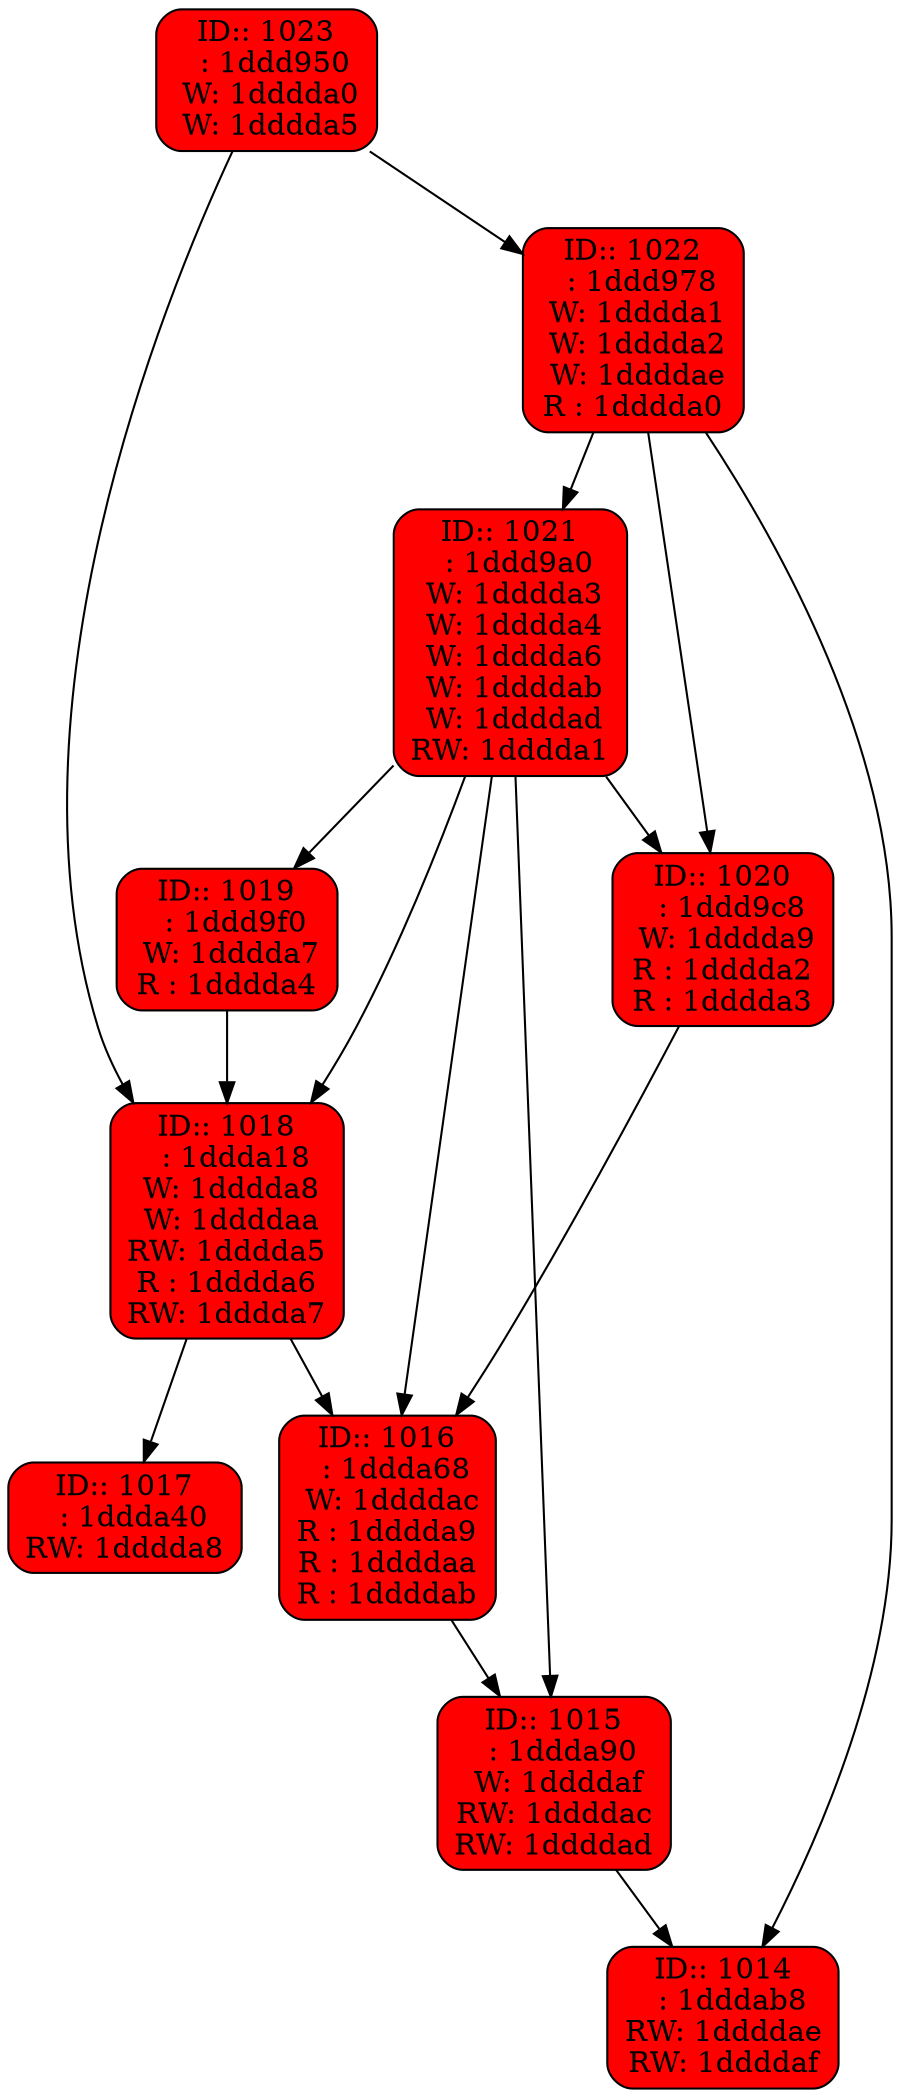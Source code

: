 digraph TaskGraph {
Node_1014 [style=filled fillcolor=red shape="Mrecord" label=<<table border="0" cellpadding="0" cellspacing="0"><tr><td align="center">ID:: 1014</td></tr><tr><td align="center">  : 1dddab8</td></tr><tr><td align="center">RW: 1ddddae</td></tr><tr><td align="center">RW: 1ddddaf</td></tr></table>>];
Node_1015 [style=filled fillcolor=red shape="Mrecord" label=<<table border="0" cellpadding="0" cellspacing="0"><tr><td align="center">ID:: 1015</td></tr><tr><td align="center">  : 1ddda90</td></tr><tr><td align="center"> W: 1ddddaf</td></tr><tr><td align="center">RW: 1ddddac</td></tr><tr><td align="center">RW: 1ddddad</td></tr></table>>];
Node_1015 -> Node_1014;
Node_1016 [style=filled fillcolor=red shape="Mrecord" label=<<table border="0" cellpadding="0" cellspacing="0"><tr><td align="center">ID:: 1016</td></tr><tr><td align="center">  : 1ddda68</td></tr><tr><td align="center"> W: 1ddddac</td></tr><tr><td align="center">R : 1dddda9</td></tr><tr><td align="center">R : 1ddddaa</td></tr><tr><td align="center">R : 1ddddab</td></tr></table>>];
Node_1016 -> Node_1015;
Node_1017 [style=filled fillcolor=red shape="Mrecord" label=<<table border="0" cellpadding="0" cellspacing="0"><tr><td align="center">ID:: 1017</td></tr><tr><td align="center">  : 1ddda40</td></tr><tr><td align="center">RW: 1dddda8</td></tr></table>>];
Node_1018 [style=filled fillcolor=red shape="Mrecord" label=<<table border="0" cellpadding="0" cellspacing="0"><tr><td align="center">ID:: 1018</td></tr><tr><td align="center">  : 1ddda18</td></tr><tr><td align="center"> W: 1dddda8</td></tr><tr><td align="center"> W: 1ddddaa</td></tr><tr><td align="center">RW: 1dddda5</td></tr><tr><td align="center">R : 1dddda6</td></tr><tr><td align="center">RW: 1dddda7</td></tr></table>>];
Node_1018 -> Node_1017;
Node_1018 -> Node_1016;
Node_1019 [style=filled fillcolor=red shape="Mrecord" label=<<table border="0" cellpadding="0" cellspacing="0"><tr><td align="center">ID:: 1019</td></tr><tr><td align="center">  : 1ddd9f0</td></tr><tr><td align="center"> W: 1dddda7</td></tr><tr><td align="center">R : 1dddda4</td></tr></table>>];
Node_1019 -> Node_1018;
Node_1020 [style=filled fillcolor=red shape="Mrecord" label=<<table border="0" cellpadding="0" cellspacing="0"><tr><td align="center">ID:: 1020</td></tr><tr><td align="center">  : 1ddd9c8</td></tr><tr><td align="center"> W: 1dddda9</td></tr><tr><td align="center">R : 1dddda2</td></tr><tr><td align="center">R : 1dddda3</td></tr></table>>];
Node_1020 -> Node_1016;
Node_1021 [style=filled fillcolor=red shape="Mrecord" label=<<table border="0" cellpadding="0" cellspacing="0"><tr><td align="center">ID:: 1021</td></tr><tr><td align="center">  : 1ddd9a0</td></tr><tr><td align="center"> W: 1dddda3</td></tr><tr><td align="center"> W: 1dddda4</td></tr><tr><td align="center"> W: 1dddda6</td></tr><tr><td align="center"> W: 1ddddab</td></tr><tr><td align="center"> W: 1ddddad</td></tr><tr><td align="center">RW: 1dddda1</td></tr></table>>];
Node_1021 -> Node_1020;
Node_1021 -> Node_1019;
Node_1021 -> Node_1018;
Node_1021 -> Node_1016;
Node_1021 -> Node_1015;
Node_1022 [style=filled fillcolor=red shape="Mrecord" label=<<table border="0" cellpadding="0" cellspacing="0"><tr><td align="center">ID:: 1022</td></tr><tr><td align="center">  : 1ddd978</td></tr><tr><td align="center"> W: 1dddda1</td></tr><tr><td align="center"> W: 1dddda2</td></tr><tr><td align="center"> W: 1ddddae</td></tr><tr><td align="center">R : 1dddda0</td></tr></table>>];
Node_1022 -> Node_1021;
Node_1022 -> Node_1020;
Node_1022 -> Node_1014;
Node_1023 [style=filled fillcolor=red shape="Mrecord" label=<<table border="0" cellpadding="0" cellspacing="0"><tr><td align="center">ID:: 1023</td></tr><tr><td align="center">  : 1ddd950</td></tr><tr><td align="center"> W: 1dddda0</td></tr><tr><td align="center"> W: 1dddda5</td></tr></table>>];
Node_1023 -> Node_1022;
Node_1023 -> Node_1018;
}
